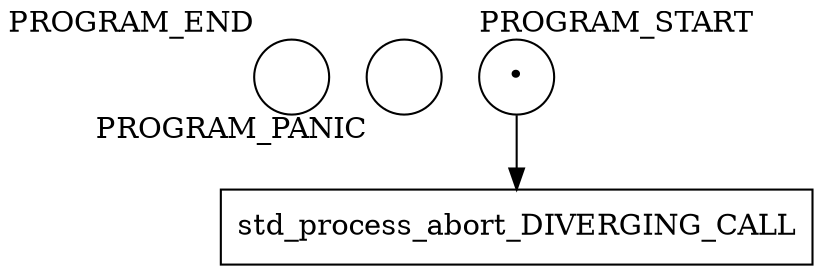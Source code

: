 digraph petrinet {
    PROGRAM_END [shape="circle" xlabel="PROGRAM_END" label=""];
    PROGRAM_PANIC [shape="circle" xlabel="PROGRAM_PANIC" label=""];
    PROGRAM_START [shape="circle" xlabel="PROGRAM_START" label="•"];
    std_process_abort_DIVERGING_CALL [shape="box" xlabel="" label="std_process_abort_DIVERGING_CALL"];
    PROGRAM_START -> std_process_abort_DIVERGING_CALL;
}
